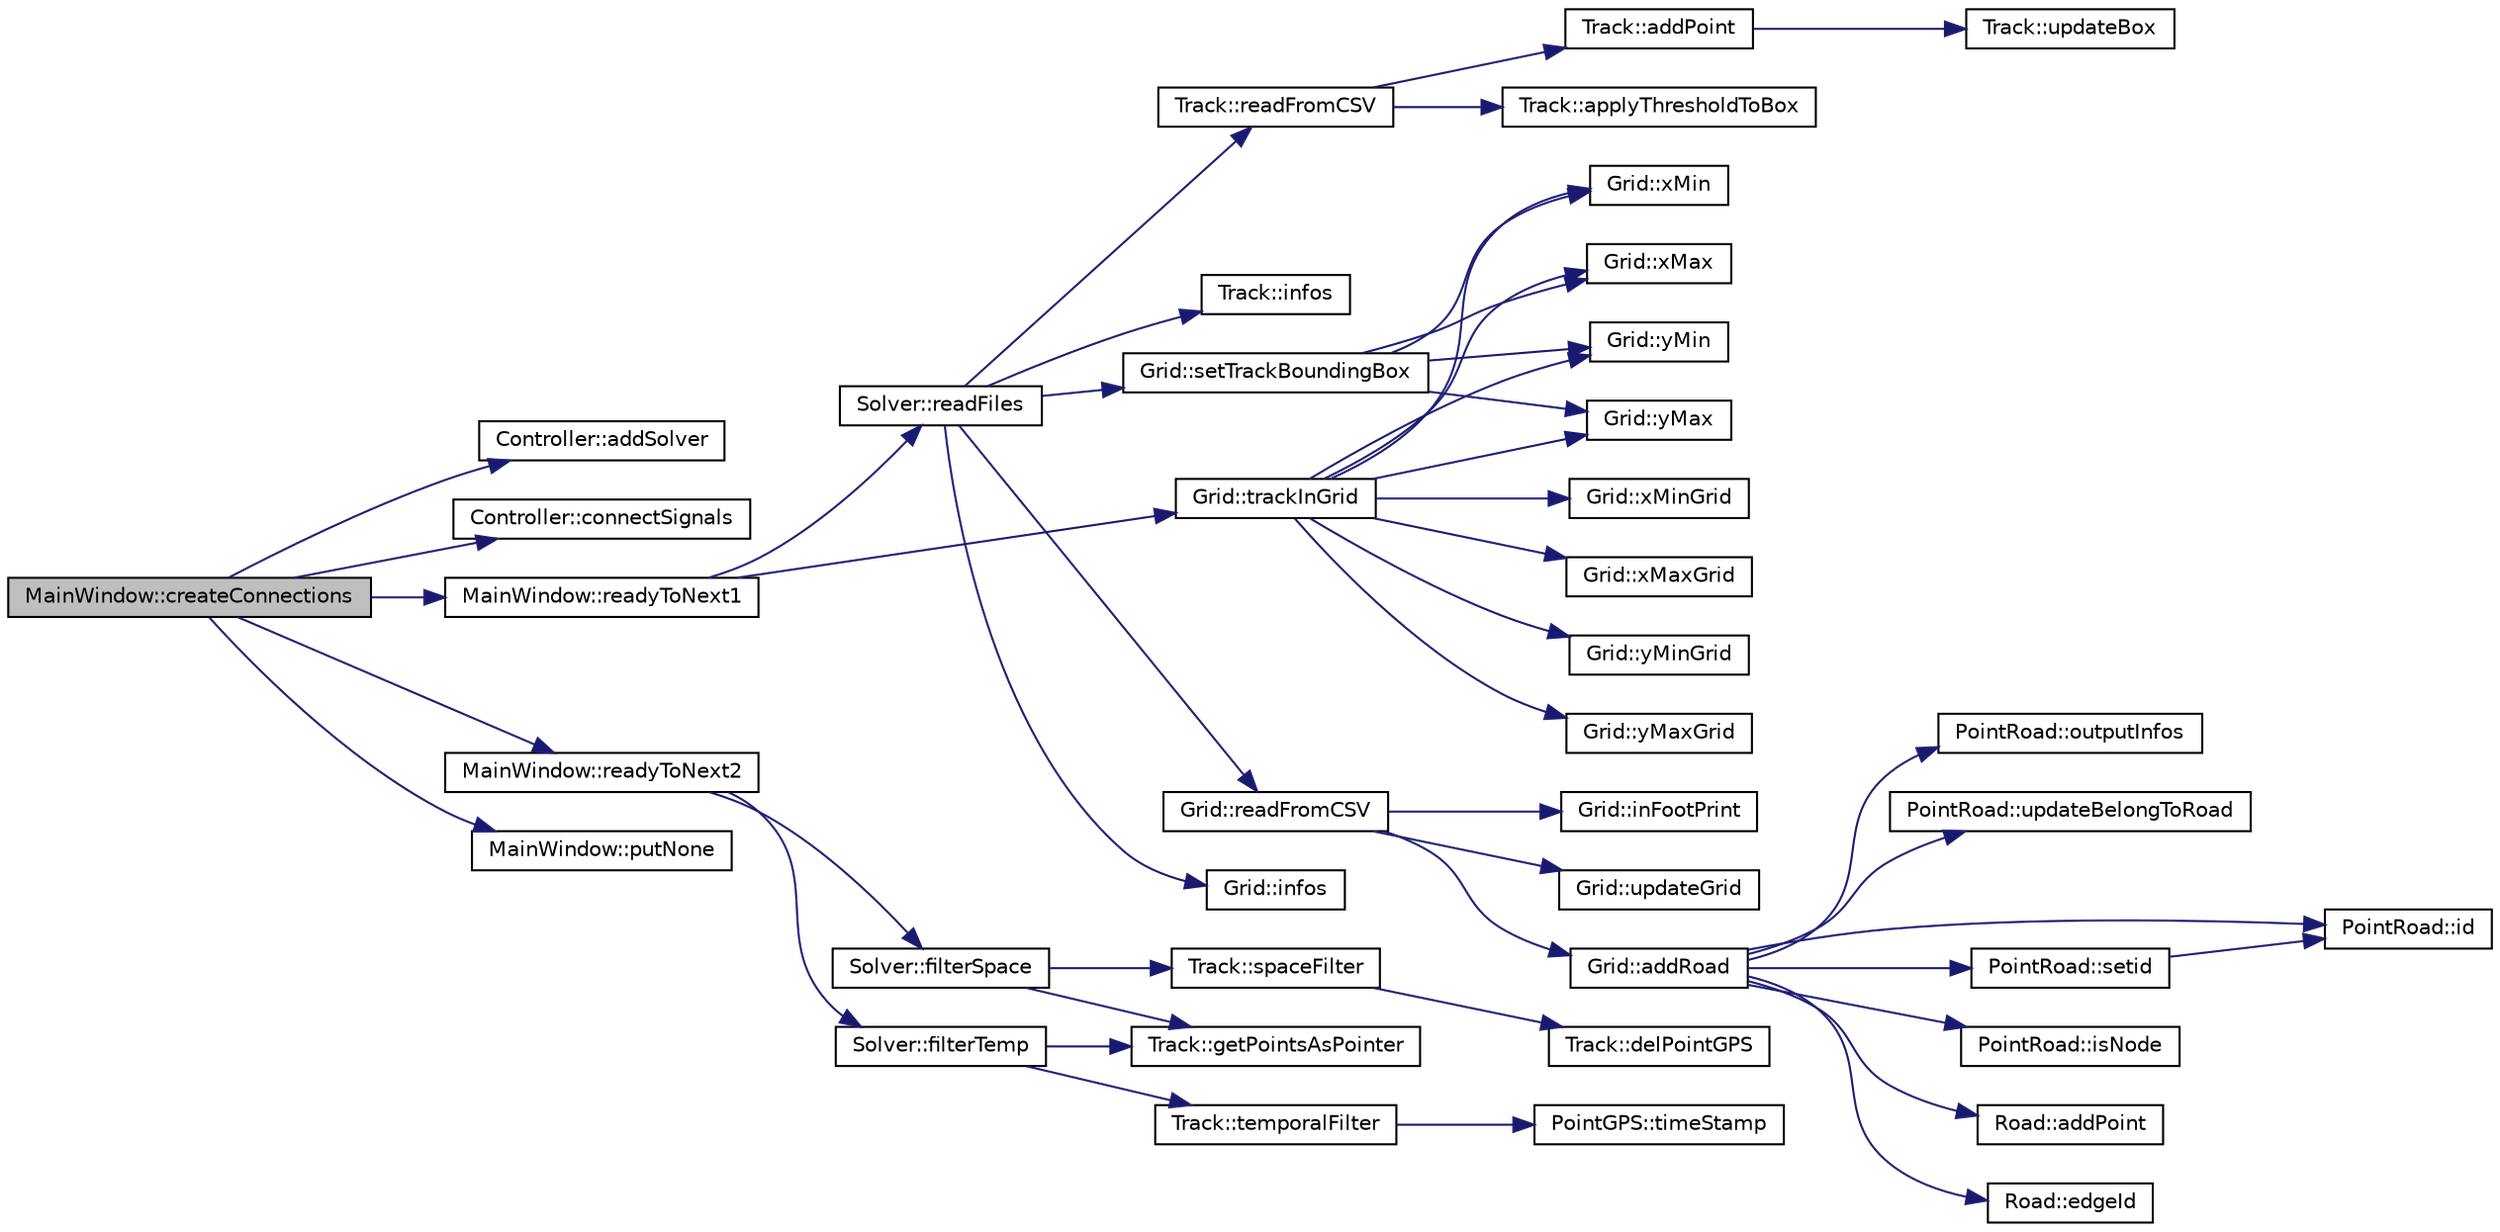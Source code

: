 digraph "MainWindow::createConnections"
{
 // INTERACTIVE_SVG=YES
  bgcolor="transparent";
  edge [fontname="Helvetica",fontsize="10",labelfontname="Helvetica",labelfontsize="10"];
  node [fontname="Helvetica",fontsize="10",shape=record];
  rankdir="LR";
  Node1 [label="MainWindow::createConnections",height=0.2,width=0.4,color="black", fillcolor="grey75", style="filled", fontcolor="black"];
  Node1 -> Node2 [color="midnightblue",fontsize="10",style="solid",fontname="Helvetica"];
  Node2 [label="Controller::addSolver",height=0.2,width=0.4,color="black",URL="$class_controller.html#ab8e345d91e901e46e0ad42a0b75ef94c"];
  Node1 -> Node3 [color="midnightblue",fontsize="10",style="solid",fontname="Helvetica"];
  Node3 [label="Controller::connectSignals",height=0.2,width=0.4,color="black",URL="$class_controller.html#aa92b9a18a88aeb59c53272c3beab2724"];
  Node1 -> Node4 [color="midnightblue",fontsize="10",style="solid",fontname="Helvetica"];
  Node4 [label="MainWindow::readyToNext1",height=0.2,width=0.4,color="black",URL="$class_main_window.html#ad39bbe8ced0d3248206ac0ca6c444d55",tooltip="readyToNext1 Pass informations "];
  Node4 -> Node5 [color="midnightblue",fontsize="10",style="solid",fontname="Helvetica"];
  Node5 [label="Solver::readFiles",height=0.2,width=0.4,color="black",URL="$class_solver.html#acbe7e47bcad48b8ddba95c9281c8bf23",tooltip="readFiles Read files : track and grid "];
  Node5 -> Node6 [color="midnightblue",fontsize="10",style="solid",fontname="Helvetica"];
  Node6 [label="Track::readFromCSV",height=0.2,width=0.4,color="black",URL="$class_track.html#aff258a8c303ee8a09a962d237f3823e7",tooltip="Reads a csv file and inserts each point in m_points vector. "];
  Node6 -> Node7 [color="midnightblue",fontsize="10",style="solid",fontname="Helvetica"];
  Node7 [label="Track::addPoint",height=0.2,width=0.4,color="black",URL="$class_track.html#ab0315e74b9b49e40d163a2ff978d833c",tooltip="Creates a new point and inserts it in m_points. "];
  Node7 -> Node8 [color="midnightblue",fontsize="10",style="solid",fontname="Helvetica"];
  Node8 [label="Track::updateBox",height=0.2,width=0.4,color="black",URL="$class_track.html#af947410651d847174d7b18d8e9df9ca7",tooltip="Update the enclosing box of the track. "];
  Node6 -> Node9 [color="midnightblue",fontsize="10",style="solid",fontname="Helvetica"];
  Node9 [label="Track::applyThresholdToBox",height=0.2,width=0.4,color="black",URL="$class_track.html#aac5002af6aa69a20101a5709dbbebc82",tooltip="Apply a threshold to bounding box once the data file has been read. "];
  Node5 -> Node10 [color="midnightblue",fontsize="10",style="solid",fontname="Helvetica"];
  Node10 [label="Track::infos",height=0.2,width=0.4,color="black",URL="$class_track.html#abf3b02de2c94d38c6a79b7c932aa6c5b",tooltip="Return a string containing information about the content of this object. "];
  Node5 -> Node11 [color="midnightblue",fontsize="10",style="solid",fontname="Helvetica"];
  Node11 [label="Grid::setTrackBoundingBox",height=0.2,width=0.4,color="black",URL="$class_grid.html#aa2fcca933248f3c1f4361f1b7826b692",tooltip="Save data about our area of roads. "];
  Node11 -> Node12 [color="midnightblue",fontsize="10",style="solid",fontname="Helvetica"];
  Node12 [label="Grid::xMin",height=0.2,width=0.4,color="black",URL="$class_grid.html#a13d6d18b26d70ab5871a8c2ddf7fa1b5"];
  Node11 -> Node13 [color="midnightblue",fontsize="10",style="solid",fontname="Helvetica"];
  Node13 [label="Grid::xMax",height=0.2,width=0.4,color="black",URL="$class_grid.html#a5e140affdf9653d8badf596f1f151908"];
  Node11 -> Node14 [color="midnightblue",fontsize="10",style="solid",fontname="Helvetica"];
  Node14 [label="Grid::yMin",height=0.2,width=0.4,color="black",URL="$class_grid.html#a6acf01d876905d8709f4fb8ebe18aa94"];
  Node11 -> Node15 [color="midnightblue",fontsize="10",style="solid",fontname="Helvetica"];
  Node15 [label="Grid::yMax",height=0.2,width=0.4,color="black",URL="$class_grid.html#abfa1a601742ca69a5ecc3b6a5318d7a8"];
  Node5 -> Node16 [color="midnightblue",fontsize="10",style="solid",fontname="Helvetica"];
  Node16 [label="Grid::readFromCSV",height=0.2,width=0.4,color="black",URL="$class_grid.html#ae848f1c59c544adc1af9133409ee0106",tooltip="Reads a csv file and inserts info into the corresponding attributs. "];
  Node16 -> Node17 [color="midnightblue",fontsize="10",style="solid",fontname="Helvetica"];
  Node17 [label="Grid::inFootPrint",height=0.2,width=0.4,color="black",URL="$class_grid.html#a6b6af4fb2545b398b47794de576f15f5",tooltip="Test if a point is in the defined area of a track. "];
  Node16 -> Node18 [color="midnightblue",fontsize="10",style="solid",fontname="Helvetica"];
  Node18 [label="Grid::updateGrid",height=0.2,width=0.4,color="black",URL="$class_grid.html#a58233ab60f7477144af334f205606aa4",tooltip="Find max and min of the grid. "];
  Node16 -> Node19 [color="midnightblue",fontsize="10",style="solid",fontname="Helvetica"];
  Node19 [label="Grid::addRoad",height=0.2,width=0.4,color="black",URL="$class_grid.html#aba1830bc145f128d6deeed29cfb94c9f",tooltip="Creates a new road and inserts it in m_road. "];
  Node19 -> Node20 [color="midnightblue",fontsize="10",style="solid",fontname="Helvetica"];
  Node20 [label="PointRoad::outputInfos",height=0.2,width=0.4,color="black",URL="$class_point_road.html#aa1b90c3fdf8ae7a1fcd8ce6182d13287"];
  Node19 -> Node21 [color="midnightblue",fontsize="10",style="solid",fontname="Helvetica"];
  Node21 [label="PointRoad::updateBelongToRoad",height=0.2,width=0.4,color="black",URL="$class_point_road.html#ab53ccb3c883bdfd27c707901c5c658c8"];
  Node19 -> Node22 [color="midnightblue",fontsize="10",style="solid",fontname="Helvetica"];
  Node22 [label="PointRoad::setid",height=0.2,width=0.4,color="black",URL="$class_point_road.html#a998665db2d7e4fc4935ef95df092ff2b"];
  Node22 -> Node23 [color="midnightblue",fontsize="10",style="solid",fontname="Helvetica"];
  Node23 [label="PointRoad::id",height=0.2,width=0.4,color="black",URL="$class_point_road.html#a81372f2c2c0fe1084fa2397289518124"];
  Node19 -> Node24 [color="midnightblue",fontsize="10",style="solid",fontname="Helvetica"];
  Node24 [label="PointRoad::isNode",height=0.2,width=0.4,color="black",URL="$class_point_road.html#ae83941b37b026758fdd7974b4b186fbc"];
  Node19 -> Node23 [color="midnightblue",fontsize="10",style="solid",fontname="Helvetica"];
  Node19 -> Node25 [color="midnightblue",fontsize="10",style="solid",fontname="Helvetica"];
  Node25 [label="Road::addPoint",height=0.2,width=0.4,color="black",URL="$class_road.html#a7f97b4f20c598103baad510b19a0c0b5",tooltip="Add a point to the road. "];
  Node19 -> Node26 [color="midnightblue",fontsize="10",style="solid",fontname="Helvetica"];
  Node26 [label="Road::edgeId",height=0.2,width=0.4,color="black",URL="$class_road.html#ad6715392969e36eb10efac542519755c",tooltip="Get the id of the road. "];
  Node5 -> Node27 [color="midnightblue",fontsize="10",style="solid",fontname="Helvetica"];
  Node27 [label="Grid::infos",height=0.2,width=0.4,color="black",URL="$class_grid.html#a5fa1f98ecc8f485e4eee5b55b56243a0"];
  Node4 -> Node28 [color="midnightblue",fontsize="10",style="solid",fontname="Helvetica"];
  Node28 [label="Grid::trackInGrid",height=0.2,width=0.4,color="black",URL="$class_grid.html#a8d8b7fa0ee20d81f130a46d80fc2a018",tooltip="Check if track is in grid. "];
  Node28 -> Node12 [color="midnightblue",fontsize="10",style="solid",fontname="Helvetica"];
  Node28 -> Node29 [color="midnightblue",fontsize="10",style="solid",fontname="Helvetica"];
  Node29 [label="Grid::xMinGrid",height=0.2,width=0.4,color="black",URL="$class_grid.html#aa96eed7a551f45aeee1068a289bd2a7b"];
  Node28 -> Node13 [color="midnightblue",fontsize="10",style="solid",fontname="Helvetica"];
  Node28 -> Node30 [color="midnightblue",fontsize="10",style="solid",fontname="Helvetica"];
  Node30 [label="Grid::xMaxGrid",height=0.2,width=0.4,color="black",URL="$class_grid.html#aa3dd1e75998e6214c3ef33cdc5e02204"];
  Node28 -> Node14 [color="midnightblue",fontsize="10",style="solid",fontname="Helvetica"];
  Node28 -> Node31 [color="midnightblue",fontsize="10",style="solid",fontname="Helvetica"];
  Node31 [label="Grid::yMinGrid",height=0.2,width=0.4,color="black",URL="$class_grid.html#afa95de5fff735d1121572075a872121c"];
  Node28 -> Node15 [color="midnightblue",fontsize="10",style="solid",fontname="Helvetica"];
  Node28 -> Node32 [color="midnightblue",fontsize="10",style="solid",fontname="Helvetica"];
  Node32 [label="Grid::yMaxGrid",height=0.2,width=0.4,color="black",URL="$class_grid.html#a97ee4a72430770462f5e2ba140f2ca65"];
  Node1 -> Node33 [color="midnightblue",fontsize="10",style="solid",fontname="Helvetica"];
  Node33 [label="MainWindow::readyToNext2",height=0.2,width=0.4,color="black",URL="$class_main_window.html#ae2500bf587f9630ce61d27ca231cfd7a",tooltip="readyToNext2 Pass informations "];
  Node33 -> Node34 [color="midnightblue",fontsize="10",style="solid",fontname="Helvetica"];
  Node34 [label="Solver::filterSpace",height=0.2,width=0.4,color="black",URL="$class_solver.html#af677644390b609a5f496fa2362099959",tooltip="filterSpace Use Spatial filter with a value "];
  Node34 -> Node35 [color="midnightblue",fontsize="10",style="solid",fontname="Helvetica"];
  Node35 [label="Track::spaceFilter",height=0.2,width=0.4,color="black",URL="$class_track.html#a9f1da7896167f44da967acf9fd05d92a",tooltip="This is a space filter, which deletes points depending on a distance interval. "];
  Node35 -> Node36 [color="midnightblue",fontsize="10",style="solid",fontname="Helvetica"];
  Node36 [label="Track::delPointGPS",height=0.2,width=0.4,color="black",URL="$class_track.html#a0477b30aca07ba3f43b25d4c6ea782e0",tooltip="Deletes a occurence. "];
  Node34 -> Node37 [color="midnightblue",fontsize="10",style="solid",fontname="Helvetica"];
  Node37 [label="Track::getPointsAsPointer",height=0.2,width=0.4,color="black",URL="$class_track.html#ad262a30c2abcd29cf4cdc04facd290ee"];
  Node33 -> Node38 [color="midnightblue",fontsize="10",style="solid",fontname="Helvetica"];
  Node38 [label="Solver::filterTemp",height=0.2,width=0.4,color="black",URL="$class_solver.html#a95af3471a75ea1b9dc7051959c70b6e7",tooltip="filterTemp Use Temporal filter with a value "];
  Node38 -> Node39 [color="midnightblue",fontsize="10",style="solid",fontname="Helvetica"];
  Node39 [label="Track::temporalFilter",height=0.2,width=0.4,color="black",URL="$class_track.html#a58fcdaf47f2c87bb7095933616f5a4bc",tooltip="This is a temporal filter, which deletes points depending on a time value. "];
  Node39 -> Node40 [color="midnightblue",fontsize="10",style="solid",fontname="Helvetica"];
  Node40 [label="PointGPS::timeStamp",height=0.2,width=0.4,color="black",URL="$class_point_g_p_s.html#aa8a0cbf3cfbc3f4ac9d16737c00fcb88"];
  Node38 -> Node37 [color="midnightblue",fontsize="10",style="solid",fontname="Helvetica"];
  Node1 -> Node41 [color="midnightblue",fontsize="10",style="solid",fontname="Helvetica"];
  Node41 [label="MainWindow::putNone",height=0.2,width=0.4,color="black",URL="$class_main_window.html#a8316cc41f24ecba912fb4c2a90103be4",tooltip="putNone Disable next button "];
}
